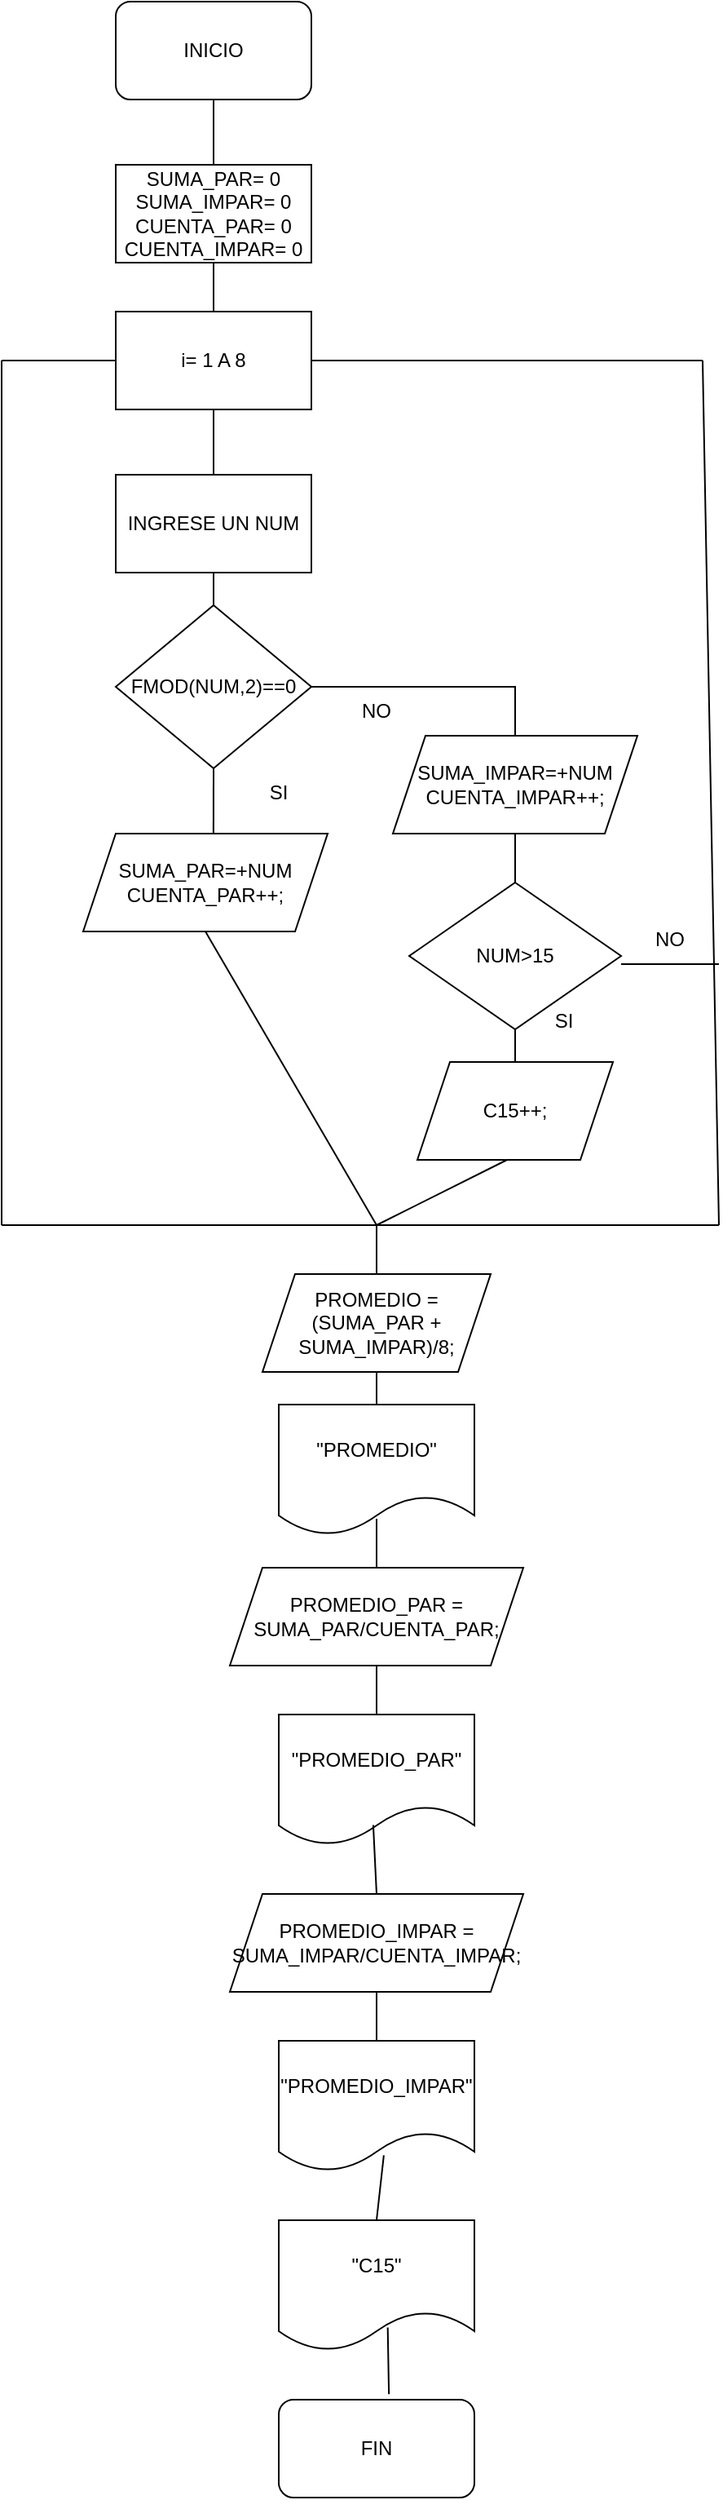 <mxfile version="17.4.6" type="device"><diagram id="HzYrFyJMbLKe1cWagZ6y" name="Page-1"><mxGraphModel dx="1038" dy="547" grid="1" gridSize="10" guides="1" tooltips="1" connect="1" arrows="1" fold="1" page="1" pageScale="1" pageWidth="827" pageHeight="1169" math="0" shadow="0"><root><mxCell id="0"/><mxCell id="1" parent="0"/><mxCell id="dPwmWfSyy4Ak9mVPVTDi-1" value="INICIO" style="rounded=1;whiteSpace=wrap;html=1;" vertex="1" parent="1"><mxGeometry x="320" y="50" width="120" height="60" as="geometry"/></mxCell><mxCell id="dPwmWfSyy4Ak9mVPVTDi-2" value="SUMA_PAR= 0&lt;br&gt;SUMA_IMPAR= 0&lt;br&gt;CUENTA_PAR= 0&lt;br&gt;CUENTA_IMPAR= 0" style="rounded=0;whiteSpace=wrap;html=1;" vertex="1" parent="1"><mxGeometry x="320" y="150" width="120" height="60" as="geometry"/></mxCell><mxCell id="dPwmWfSyy4Ak9mVPVTDi-3" value="i= 1 A 8" style="rounded=0;whiteSpace=wrap;html=1;" vertex="1" parent="1"><mxGeometry x="320" y="240" width="120" height="60" as="geometry"/></mxCell><mxCell id="dPwmWfSyy4Ak9mVPVTDi-4" value="INGRESE UN NUM" style="rounded=0;whiteSpace=wrap;html=1;" vertex="1" parent="1"><mxGeometry x="320" y="340" width="120" height="60" as="geometry"/></mxCell><mxCell id="dPwmWfSyy4Ak9mVPVTDi-5" value="" style="endArrow=none;html=1;rounded=0;entryX=0.5;entryY=1;entryDx=0;entryDy=0;exitX=0.5;exitY=0;exitDx=0;exitDy=0;" edge="1" parent="1" source="dPwmWfSyy4Ak9mVPVTDi-4" target="dPwmWfSyy4Ak9mVPVTDi-3"><mxGeometry width="50" height="50" relative="1" as="geometry"><mxPoint x="370" y="350" as="sourcePoint"/><mxPoint x="420" y="300" as="targetPoint"/></mxGeometry></mxCell><mxCell id="dPwmWfSyy4Ak9mVPVTDi-6" value="" style="endArrow=none;html=1;rounded=0;entryX=0;entryY=0.5;entryDx=0;entryDy=0;" edge="1" parent="1" target="dPwmWfSyy4Ak9mVPVTDi-3"><mxGeometry width="50" height="50" relative="1" as="geometry"><mxPoint x="250" y="270" as="sourcePoint"/><mxPoint x="320" y="250" as="targetPoint"/></mxGeometry></mxCell><mxCell id="dPwmWfSyy4Ak9mVPVTDi-8" value="FMOD(NUM,2)==0&lt;br&gt;" style="rhombus;whiteSpace=wrap;html=1;" vertex="1" parent="1"><mxGeometry x="320" y="420" width="120" height="100" as="geometry"/></mxCell><mxCell id="dPwmWfSyy4Ak9mVPVTDi-9" value="SUMA_PAR=+NUM&lt;br&gt;CUENTA_PAR++;" style="shape=parallelogram;perimeter=parallelogramPerimeter;whiteSpace=wrap;html=1;fixedSize=1;" vertex="1" parent="1"><mxGeometry x="300" y="560" width="150" height="60" as="geometry"/></mxCell><mxCell id="dPwmWfSyy4Ak9mVPVTDi-10" value="SI" style="text;html=1;strokeColor=none;fillColor=none;align=center;verticalAlign=middle;whiteSpace=wrap;rounded=0;" vertex="1" parent="1"><mxGeometry x="390" y="520" width="60" height="30" as="geometry"/></mxCell><mxCell id="dPwmWfSyy4Ak9mVPVTDi-11" value="NO" style="text;html=1;strokeColor=none;fillColor=none;align=center;verticalAlign=middle;whiteSpace=wrap;rounded=0;" vertex="1" parent="1"><mxGeometry x="450" y="470" width="60" height="30" as="geometry"/></mxCell><mxCell id="dPwmWfSyy4Ak9mVPVTDi-13" value="" style="endArrow=none;html=1;rounded=0;entryX=0.5;entryY=1;entryDx=0;entryDy=0;exitX=0.533;exitY=0;exitDx=0;exitDy=0;exitPerimeter=0;" edge="1" parent="1" source="dPwmWfSyy4Ak9mVPVTDi-9" target="dPwmWfSyy4Ak9mVPVTDi-8"><mxGeometry width="50" height="50" relative="1" as="geometry"><mxPoint x="380" y="550" as="sourcePoint"/><mxPoint x="410" y="520" as="targetPoint"/></mxGeometry></mxCell><mxCell id="dPwmWfSyy4Ak9mVPVTDi-16" value="" style="endArrow=none;html=1;rounded=0;entryX=0.5;entryY=0;entryDx=0;entryDy=0;" edge="1" parent="1" target="dPwmWfSyy4Ak9mVPVTDi-12"><mxGeometry width="50" height="50" relative="1" as="geometry"><mxPoint x="440" y="470" as="sourcePoint"/><mxPoint x="490" y="420" as="targetPoint"/><Array as="points"><mxPoint x="565" y="470"/></Array></mxGeometry></mxCell><mxCell id="dPwmWfSyy4Ak9mVPVTDi-17" value="NUM&amp;gt;15" style="rhombus;whiteSpace=wrap;html=1;" vertex="1" parent="1"><mxGeometry x="500" y="590" width="130" height="90" as="geometry"/></mxCell><mxCell id="dPwmWfSyy4Ak9mVPVTDi-18" value="" style="endArrow=none;html=1;rounded=0;entryX=0.5;entryY=1;entryDx=0;entryDy=0;exitX=0.5;exitY=0;exitDx=0;exitDy=0;" edge="1" parent="1" source="dPwmWfSyy4Ak9mVPVTDi-17" target="dPwmWfSyy4Ak9mVPVTDi-12"><mxGeometry width="50" height="50" relative="1" as="geometry"><mxPoint x="540" y="600" as="sourcePoint"/><mxPoint x="590" y="550" as="targetPoint"/></mxGeometry></mxCell><mxCell id="dPwmWfSyy4Ak9mVPVTDi-19" value="C15++;" style="shape=parallelogram;perimeter=parallelogramPerimeter;whiteSpace=wrap;html=1;fixedSize=1;" vertex="1" parent="1"><mxGeometry x="505" y="700" width="120" height="60" as="geometry"/></mxCell><mxCell id="dPwmWfSyy4Ak9mVPVTDi-20" value="" style="endArrow=none;html=1;rounded=0;exitX=0.5;exitY=0;exitDx=0;exitDy=0;entryX=0.5;entryY=1;entryDx=0;entryDy=0;" edge="1" parent="1" source="dPwmWfSyy4Ak9mVPVTDi-19" target="dPwmWfSyy4Ak9mVPVTDi-17"><mxGeometry width="50" height="50" relative="1" as="geometry"><mxPoint x="510" y="730" as="sourcePoint"/><mxPoint x="560" y="680" as="targetPoint"/><Array as="points"/></mxGeometry></mxCell><mxCell id="dPwmWfSyy4Ak9mVPVTDi-21" value="" style="endArrow=none;html=1;rounded=0;exitX=0.5;exitY=0;exitDx=0;exitDy=0;" edge="1" parent="1" source="dPwmWfSyy4Ak9mVPVTDi-8"><mxGeometry width="50" height="50" relative="1" as="geometry"><mxPoint x="330" y="450" as="sourcePoint"/><mxPoint x="380" y="400" as="targetPoint"/></mxGeometry></mxCell><mxCell id="dPwmWfSyy4Ak9mVPVTDi-22" value="" style="endArrow=none;html=1;rounded=0;" edge="1" parent="1"><mxGeometry width="50" height="50" relative="1" as="geometry"><mxPoint x="250" y="800" as="sourcePoint"/><mxPoint x="250" y="270" as="targetPoint"/></mxGeometry></mxCell><mxCell id="dPwmWfSyy4Ak9mVPVTDi-12" value="SUMA_IMPAR=+NUM&lt;br&gt;CUENTA_IMPAR++;" style="shape=parallelogram;perimeter=parallelogramPerimeter;whiteSpace=wrap;html=1;fixedSize=1;" vertex="1" parent="1"><mxGeometry x="490" y="500" width="150" height="60" as="geometry"/></mxCell><mxCell id="dPwmWfSyy4Ak9mVPVTDi-25" value="" style="endArrow=none;html=1;rounded=0;exitX=1;exitY=0.5;exitDx=0;exitDy=0;" edge="1" parent="1" source="dPwmWfSyy4Ak9mVPVTDi-3"><mxGeometry width="50" height="50" relative="1" as="geometry"><mxPoint x="440" y="320" as="sourcePoint"/><mxPoint x="680" y="270" as="targetPoint"/></mxGeometry></mxCell><mxCell id="dPwmWfSyy4Ak9mVPVTDi-26" value="" style="endArrow=none;html=1;rounded=0;" edge="1" parent="1"><mxGeometry width="50" height="50" relative="1" as="geometry"><mxPoint x="690" y="800" as="sourcePoint"/><mxPoint x="680" y="270" as="targetPoint"/></mxGeometry></mxCell><mxCell id="dPwmWfSyy4Ak9mVPVTDi-27" value="" style="endArrow=none;html=1;rounded=0;" edge="1" parent="1"><mxGeometry width="50" height="50" relative="1" as="geometry"><mxPoint x="630" y="640" as="sourcePoint"/><mxPoint x="690" y="640" as="targetPoint"/></mxGeometry></mxCell><mxCell id="dPwmWfSyy4Ak9mVPVTDi-28" value="" style="endArrow=none;html=1;rounded=0;" edge="1" parent="1"><mxGeometry width="50" height="50" relative="1" as="geometry"><mxPoint x="250" y="800" as="sourcePoint"/><mxPoint x="690" y="800" as="targetPoint"/></mxGeometry></mxCell><mxCell id="dPwmWfSyy4Ak9mVPVTDi-29" value="PROMEDIO = (SUMA_PAR + SUMA_IMPAR)/8;" style="shape=parallelogram;perimeter=parallelogramPerimeter;whiteSpace=wrap;html=1;fixedSize=1;" vertex="1" parent="1"><mxGeometry x="410" y="830" width="140" height="60" as="geometry"/></mxCell><mxCell id="dPwmWfSyy4Ak9mVPVTDi-31" value="" style="endArrow=none;html=1;rounded=0;" edge="1" parent="1"><mxGeometry width="50" height="50" relative="1" as="geometry"><mxPoint x="480" y="800" as="sourcePoint"/><mxPoint x="560" y="760" as="targetPoint"/></mxGeometry></mxCell><mxCell id="dPwmWfSyy4Ak9mVPVTDi-32" value="" style="endArrow=none;html=1;rounded=0;entryX=0.5;entryY=1;entryDx=0;entryDy=0;" edge="1" parent="1" target="dPwmWfSyy4Ak9mVPVTDi-9"><mxGeometry width="50" height="50" relative="1" as="geometry"><mxPoint x="480" y="800" as="sourcePoint"/><mxPoint x="390" y="620" as="targetPoint"/></mxGeometry></mxCell><mxCell id="dPwmWfSyy4Ak9mVPVTDi-33" value="" style="endArrow=none;html=1;rounded=0;exitX=0.5;exitY=0;exitDx=0;exitDy=0;" edge="1" parent="1" source="dPwmWfSyy4Ak9mVPVTDi-29"><mxGeometry width="50" height="50" relative="1" as="geometry"><mxPoint x="430" y="840" as="sourcePoint"/><mxPoint x="480" y="800" as="targetPoint"/></mxGeometry></mxCell><mxCell id="dPwmWfSyy4Ak9mVPVTDi-34" value="PROMEDIO_PAR = SUMA_PAR/CUENTA_PAR;" style="shape=parallelogram;perimeter=parallelogramPerimeter;whiteSpace=wrap;html=1;fixedSize=1;" vertex="1" parent="1"><mxGeometry x="390" y="1010" width="180" height="60" as="geometry"/></mxCell><mxCell id="dPwmWfSyy4Ak9mVPVTDi-35" value="&quot;PROMEDIO&quot;" style="shape=document;whiteSpace=wrap;html=1;boundedLbl=1;" vertex="1" parent="1"><mxGeometry x="420" y="910" width="120" height="80" as="geometry"/></mxCell><mxCell id="dPwmWfSyy4Ak9mVPVTDi-36" value="&quot;PROMEDIO_PAR&quot;" style="shape=document;whiteSpace=wrap;html=1;boundedLbl=1;" vertex="1" parent="1"><mxGeometry x="420" y="1100" width="120" height="80" as="geometry"/></mxCell><mxCell id="dPwmWfSyy4Ak9mVPVTDi-38" value="PROMEDIO_IMPAR = SUMA_IMPAR/CUENTA_IMPAR;" style="shape=parallelogram;perimeter=parallelogramPerimeter;whiteSpace=wrap;html=1;fixedSize=1;" vertex="1" parent="1"><mxGeometry x="390" y="1210" width="180" height="60" as="geometry"/></mxCell><mxCell id="dPwmWfSyy4Ak9mVPVTDi-39" value="&quot;PROMEDIO_IMPAR&quot;" style="shape=document;whiteSpace=wrap;html=1;boundedLbl=1;" vertex="1" parent="1"><mxGeometry x="420" y="1300" width="120" height="80" as="geometry"/></mxCell><mxCell id="dPwmWfSyy4Ak9mVPVTDi-40" value="&quot;C15&quot;" style="shape=document;whiteSpace=wrap;html=1;boundedLbl=1;" vertex="1" parent="1"><mxGeometry x="420" y="1410" width="120" height="80" as="geometry"/></mxCell><mxCell id="dPwmWfSyy4Ak9mVPVTDi-41" value="" style="endArrow=none;html=1;rounded=0;exitX=0.5;exitY=0;exitDx=0;exitDy=0;entryX=0.537;entryY=0.878;entryDx=0;entryDy=0;entryPerimeter=0;" edge="1" parent="1" source="dPwmWfSyy4Ak9mVPVTDi-40" target="dPwmWfSyy4Ak9mVPVTDi-39"><mxGeometry width="50" height="50" relative="1" as="geometry"><mxPoint x="470" y="1420" as="sourcePoint"/><mxPoint x="520" y="1370" as="targetPoint"/></mxGeometry></mxCell><mxCell id="dPwmWfSyy4Ak9mVPVTDi-42" value="" style="endArrow=none;html=1;rounded=0;entryX=0.5;entryY=1;entryDx=0;entryDy=0;" edge="1" parent="1" source="dPwmWfSyy4Ak9mVPVTDi-39" target="dPwmWfSyy4Ak9mVPVTDi-38"><mxGeometry width="50" height="50" relative="1" as="geometry"><mxPoint x="460" y="1310" as="sourcePoint"/><mxPoint x="510" y="1260" as="targetPoint"/></mxGeometry></mxCell><mxCell id="dPwmWfSyy4Ak9mVPVTDi-43" value="" style="endArrow=none;html=1;rounded=0;exitX=0.5;exitY=0;exitDx=0;exitDy=0;entryX=0.483;entryY=0.847;entryDx=0;entryDy=0;entryPerimeter=0;" edge="1" parent="1" source="dPwmWfSyy4Ak9mVPVTDi-38" target="dPwmWfSyy4Ak9mVPVTDi-36"><mxGeometry width="50" height="50" relative="1" as="geometry"><mxPoint x="460" y="1220" as="sourcePoint"/><mxPoint x="510" y="1170" as="targetPoint"/></mxGeometry></mxCell><mxCell id="dPwmWfSyy4Ak9mVPVTDi-44" value="" style="endArrow=none;html=1;rounded=0;exitX=0.5;exitY=0;exitDx=0;exitDy=0;entryX=0.5;entryY=1;entryDx=0;entryDy=0;" edge="1" parent="1" source="dPwmWfSyy4Ak9mVPVTDi-36" target="dPwmWfSyy4Ak9mVPVTDi-34"><mxGeometry width="50" height="50" relative="1" as="geometry"><mxPoint x="450" y="1110" as="sourcePoint"/><mxPoint x="500" y="1060" as="targetPoint"/></mxGeometry></mxCell><mxCell id="dPwmWfSyy4Ak9mVPVTDi-45" value="" style="endArrow=none;html=1;rounded=0;exitX=0.5;exitY=0;exitDx=0;exitDy=0;" edge="1" parent="1" source="dPwmWfSyy4Ak9mVPVTDi-34"><mxGeometry width="50" height="50" relative="1" as="geometry"><mxPoint x="430" y="1020" as="sourcePoint"/><mxPoint x="480" y="980" as="targetPoint"/></mxGeometry></mxCell><mxCell id="dPwmWfSyy4Ak9mVPVTDi-46" value="" style="endArrow=none;html=1;rounded=0;exitX=0.5;exitY=0;exitDx=0;exitDy=0;entryX=0.5;entryY=1;entryDx=0;entryDy=0;" edge="1" parent="1" source="dPwmWfSyy4Ak9mVPVTDi-35" target="dPwmWfSyy4Ak9mVPVTDi-29"><mxGeometry width="50" height="50" relative="1" as="geometry"><mxPoint x="450" y="930" as="sourcePoint"/><mxPoint x="500" y="880" as="targetPoint"/></mxGeometry></mxCell><mxCell id="dPwmWfSyy4Ak9mVPVTDi-47" value="" style="endArrow=none;html=1;rounded=0;entryX=0.5;entryY=1;entryDx=0;entryDy=0;exitX=0.5;exitY=0;exitDx=0;exitDy=0;" edge="1" parent="1" source="dPwmWfSyy4Ak9mVPVTDi-3" target="dPwmWfSyy4Ak9mVPVTDi-2"><mxGeometry width="50" height="50" relative="1" as="geometry"><mxPoint x="370" y="240" as="sourcePoint"/><mxPoint x="420" y="190" as="targetPoint"/></mxGeometry></mxCell><mxCell id="dPwmWfSyy4Ak9mVPVTDi-48" value="" style="endArrow=none;html=1;rounded=0;entryX=0.5;entryY=1;entryDx=0;entryDy=0;" edge="1" parent="1" target="dPwmWfSyy4Ak9mVPVTDi-1"><mxGeometry width="50" height="50" relative="1" as="geometry"><mxPoint x="380" y="150" as="sourcePoint"/><mxPoint x="430" y="100" as="targetPoint"/></mxGeometry></mxCell><mxCell id="dPwmWfSyy4Ak9mVPVTDi-49" value="SI" style="text;html=1;strokeColor=none;fillColor=none;align=center;verticalAlign=middle;whiteSpace=wrap;rounded=0;" vertex="1" parent="1"><mxGeometry x="565" y="660" width="60" height="30" as="geometry"/></mxCell><mxCell id="dPwmWfSyy4Ak9mVPVTDi-50" value="NO" style="text;html=1;strokeColor=none;fillColor=none;align=center;verticalAlign=middle;whiteSpace=wrap;rounded=0;" vertex="1" parent="1"><mxGeometry x="630" y="610" width="60" height="30" as="geometry"/></mxCell><mxCell id="dPwmWfSyy4Ak9mVPVTDi-51" value="FIN" style="rounded=1;whiteSpace=wrap;html=1;" vertex="1" parent="1"><mxGeometry x="420" y="1520" width="120" height="60" as="geometry"/></mxCell><mxCell id="dPwmWfSyy4Ak9mVPVTDi-52" value="" style="endArrow=none;html=1;rounded=0;entryX=0.557;entryY=0.822;entryDx=0;entryDy=0;entryPerimeter=0;exitX=0.563;exitY=-0.057;exitDx=0;exitDy=0;exitPerimeter=0;" edge="1" parent="1" source="dPwmWfSyy4Ak9mVPVTDi-51" target="dPwmWfSyy4Ak9mVPVTDi-40"><mxGeometry width="50" height="50" relative="1" as="geometry"><mxPoint x="460" y="1530" as="sourcePoint"/><mxPoint x="510" y="1480" as="targetPoint"/></mxGeometry></mxCell></root></mxGraphModel></diagram></mxfile>